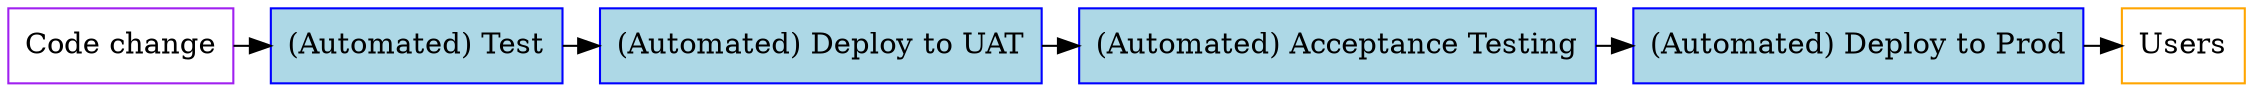 digraph G {
  node [ shape = box ];

  code [ label = "Code change"      color = purple style = filled fillcolor = white ]

  subgraph pipeline {
    style = filled;
    color = lightgrey;
    test [ label = "(Automated) Test" color = blue style = filled fillcolor = lightblue ]
    deploy_uat [ label = "(Automated) Deploy to UAT" color = blue style = filled fillcolor = lightblue ]
    uat_test [ label = "(Automated) Acceptance Testing" color = blue style = filled fillcolor = lightblue ]
    deploy_prod [ label = "(Automated) Deploy to Prod" color = blue style = filled fillcolor = lightblue ]
    test -> deploy_uat -> uat_test -> deploy_prod [constraint=false]; 
    label = "CI/CD Pipeline";
  }

  users [ label = "Users"      color = orange style = filled fillcolor = white ]

  code -> test [constraint=false];
  deploy_prod -> users [constraint=false]; 
}
